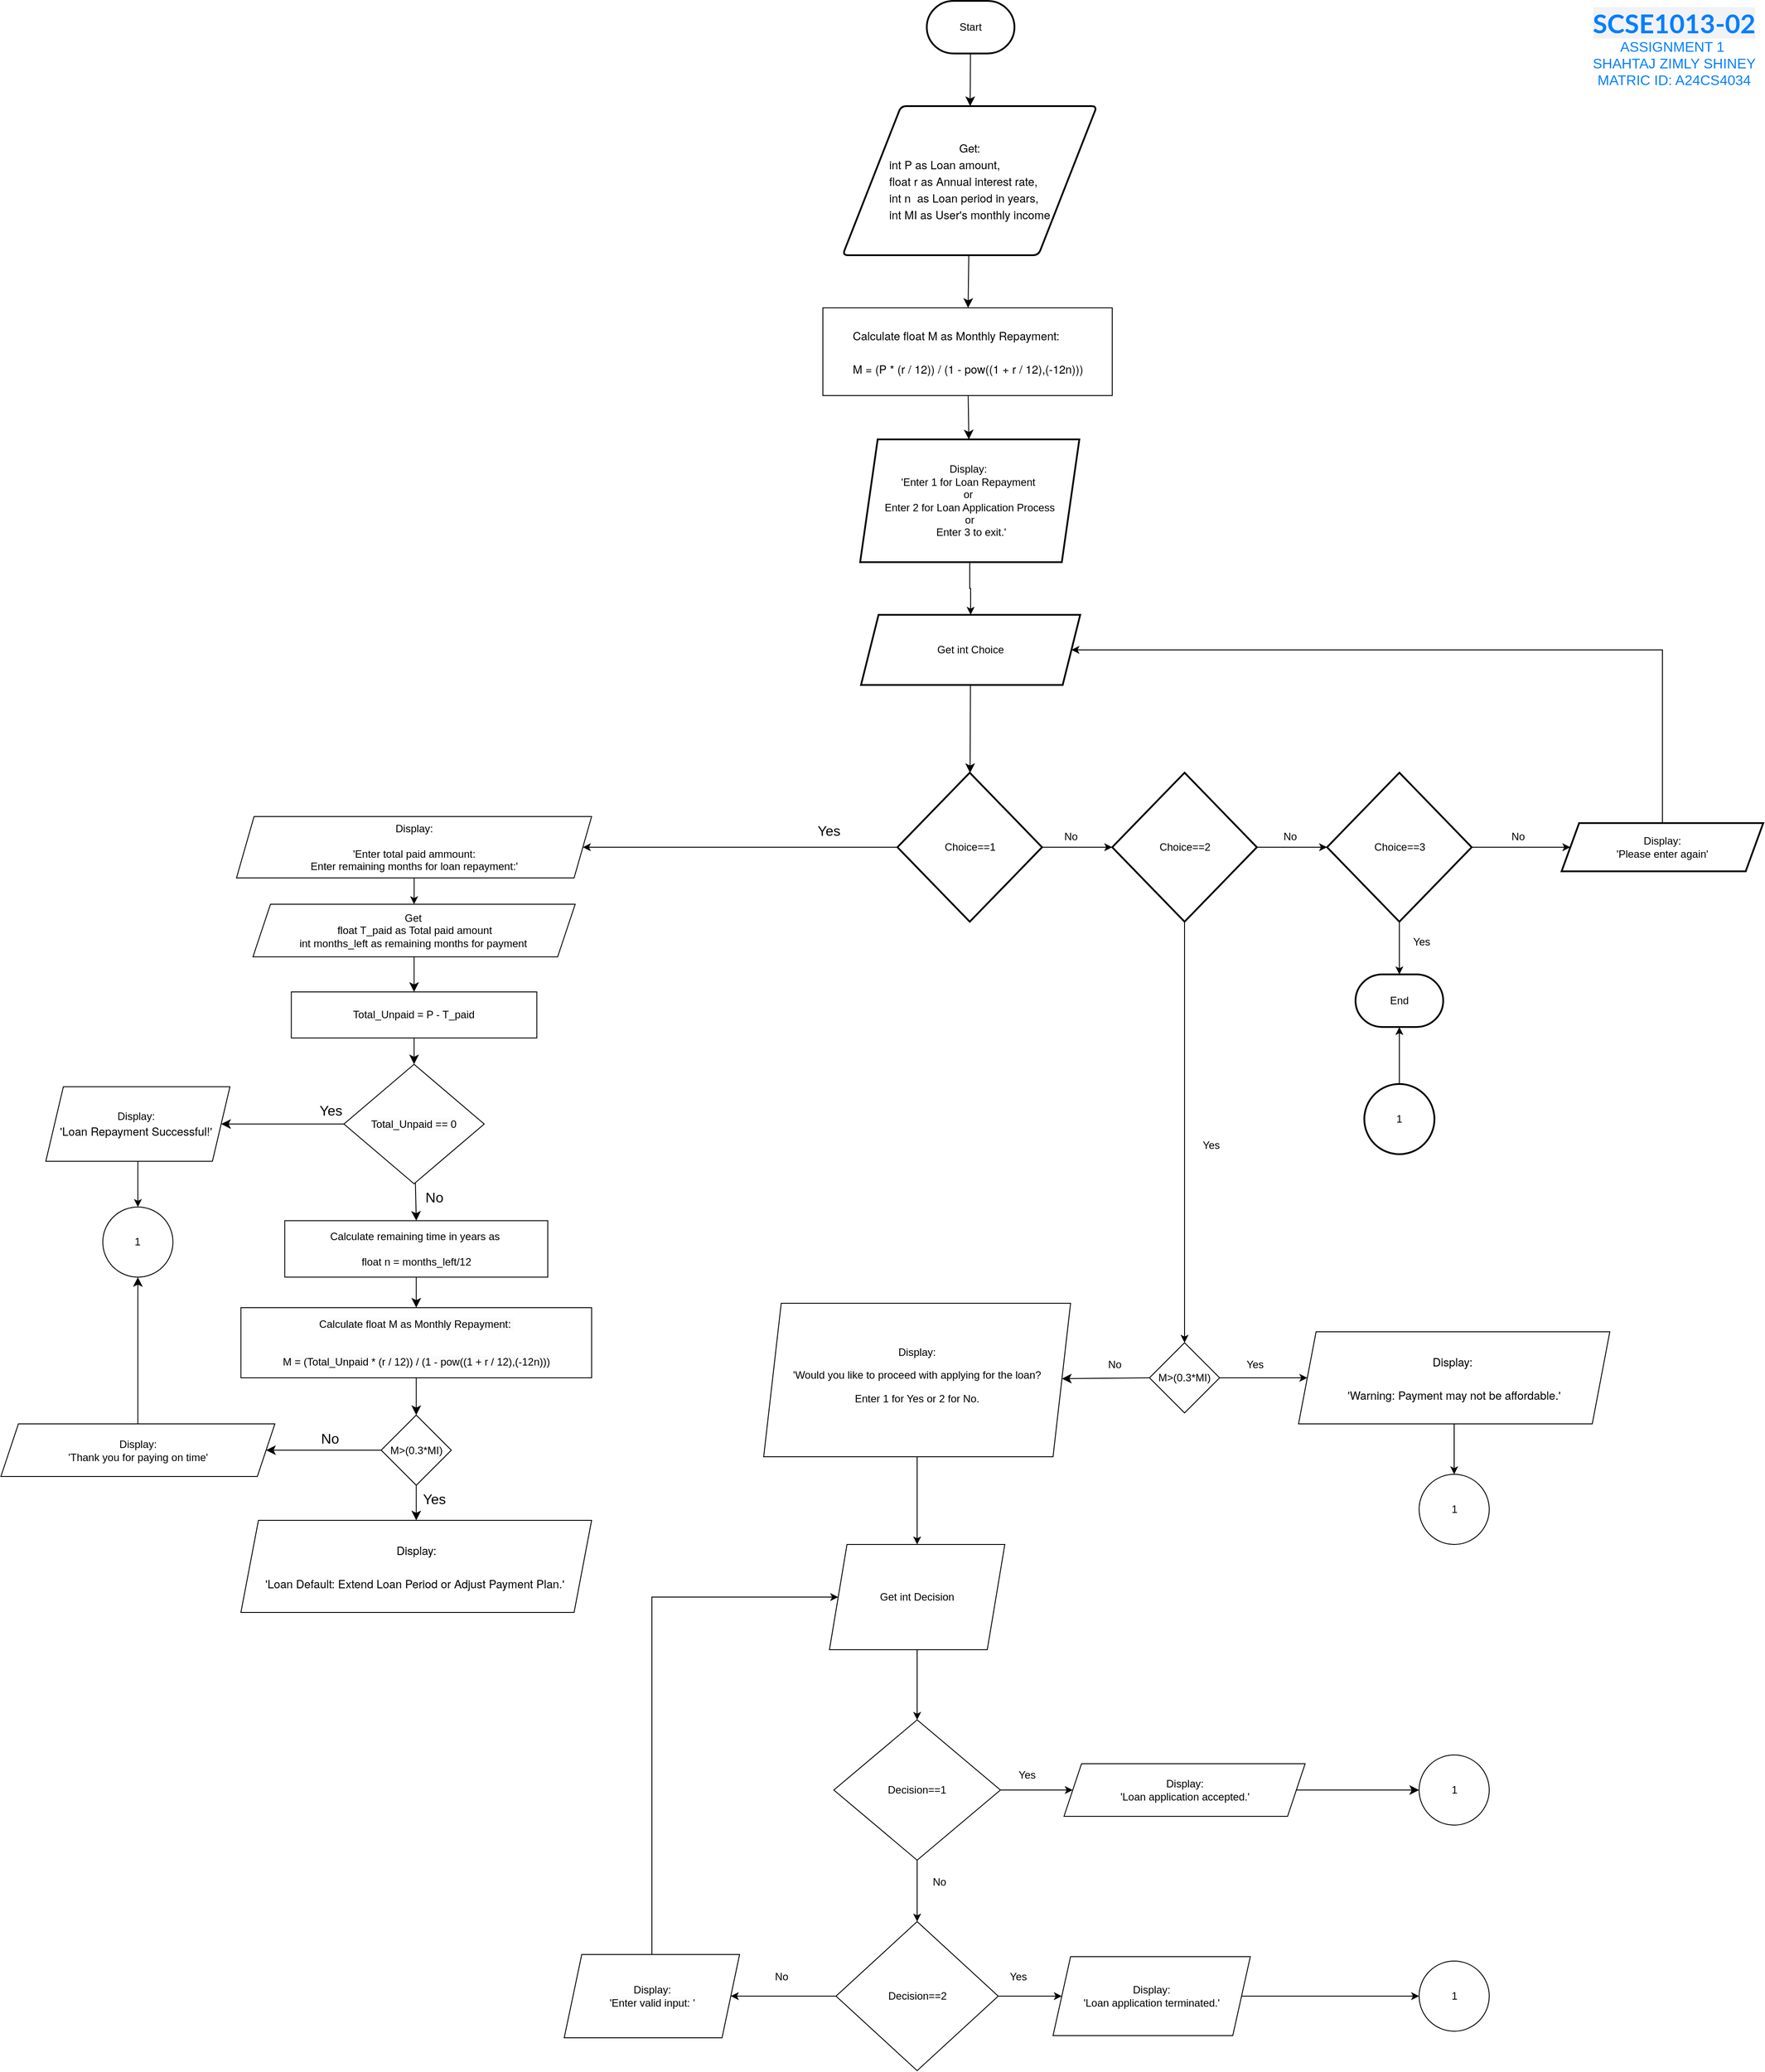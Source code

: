 <mxfile version="24.7.17">
  <diagram name="Page-1" id="KJW42ozMd16tahOy46pz">
    <mxGraphModel grid="0" page="0" gridSize="10" guides="1" tooltips="1" connect="1" arrows="1" fold="1" pageScale="1" pageWidth="850" pageHeight="1100" background="none" math="0" shadow="0">
      <root>
        <mxCell id="0" />
        <mxCell id="1" parent="0" />
        <mxCell id="LYB6ajkYGbn3poAuFUK--9" value="" style="edgeStyle=none;curved=1;rounded=0;orthogonalLoop=1;jettySize=auto;html=1;fontSize=12;startSize=8;endSize=8;" edge="1" parent="1" target="LYB6ajkYGbn3poAuFUK--8">
          <mxGeometry relative="1" as="geometry">
            <mxPoint x="-14.171" y="-420" as="sourcePoint" />
          </mxGeometry>
        </mxCell>
        <mxCell id="e7ZRuDNEcXIY4bK4t6kx-1" value="Start" style="strokeWidth=2;html=1;shape=mxgraph.flowchart.terminator;whiteSpace=wrap;" vertex="1" parent="1">
          <mxGeometry x="-64" y="-480" width="100" height="60" as="geometry" />
        </mxCell>
        <mxCell id="LYB6ajkYGbn3poAuFUK--19" value="" style="edgeStyle=none;curved=1;rounded=0;orthogonalLoop=1;jettySize=auto;html=1;fontSize=12;startSize=8;endSize=8;" edge="1" parent="1" source="e7ZRuDNEcXIY4bK4t6kx-9" target="uRmu0ZygPyewiigmkrXm-22">
          <mxGeometry relative="1" as="geometry" />
        </mxCell>
        <mxCell id="e7ZRuDNEcXIY4bK4t6kx-9" value="&lt;p style=&quot;margin: 0px; font-variant-numeric: normal; font-variant-east-asian: normal; font-variant-alternates: normal; font-size-adjust: none; font-kerning: auto; font-optical-sizing: auto; font-feature-settings: normal; font-variation-settings: normal; font-variant-position: normal; font-stretch: normal; font-size: 13px; line-height: normal; font-family: &amp;quot;Helvetica Neue&amp;quot;; text-align: start;&quot; class=&quot;p1&quot;&gt;Calculate float M as Monthly Repayment:&amp;nbsp;&lt;/p&gt;&lt;p style=&quot;margin: 0px; font-variant-numeric: normal; font-variant-east-asian: normal; font-variant-alternates: normal; font-size-adjust: none; font-kerning: auto; font-optical-sizing: auto; font-feature-settings: normal; font-variation-settings: normal; font-variant-position: normal; font-stretch: normal; font-size: 13px; line-height: normal; font-family: &amp;quot;Helvetica Neue&amp;quot;; text-align: start;&quot; class=&quot;p1&quot;&gt;&lt;br&gt;&lt;/p&gt;&lt;p style=&quot;margin: 0px; font-variant-numeric: normal; font-variant-east-asian: normal; font-variant-alternates: normal; font-size-adjust: none; font-kerning: auto; font-optical-sizing: auto; font-feature-settings: normal; font-variation-settings: normal; font-variant-position: normal; font-stretch: normal; font-size: 13px; line-height: normal; font-family: &amp;quot;Helvetica Neue&amp;quot;; text-align: start;&quot; class=&quot;p1&quot;&gt;M = (P * (r / 12)) / (1 - pow((1 + r / 12),(-12n)))&lt;/p&gt;" style="whiteSpace=wrap;html=1;" vertex="1" parent="1">
          <mxGeometry x="-182.5" y="-130" width="330" height="100" as="geometry" />
        </mxCell>
        <mxCell id="e7ZRuDNEcXIY4bK4t6kx-14" value="" style="edgeStyle=orthogonalEdgeStyle;rounded=0;orthogonalLoop=1;jettySize=auto;html=1;" edge="1" parent="1" source="e7ZRuDNEcXIY4bK4t6kx-11" target="e7ZRuDNEcXIY4bK4t6kx-13">
          <mxGeometry relative="1" as="geometry" />
        </mxCell>
        <mxCell id="LYB6ajkYGbn3poAuFUK--52" value="" style="edgeStyle=none;curved=1;rounded=0;orthogonalLoop=1;jettySize=auto;html=1;fontSize=12;startSize=8;endSize=8;exitX=0;exitY=0.5;exitDx=0;exitDy=0;" edge="1" parent="1" source="e7ZRuDNEcXIY4bK4t6kx-11" target="uRmu0ZygPyewiigmkrXm-3">
          <mxGeometry relative="1" as="geometry" />
        </mxCell>
        <mxCell id="e7ZRuDNEcXIY4bK4t6kx-11" value="M&amp;gt;(0.3*MI)" style="rhombus;whiteSpace=wrap;html=1;" vertex="1" parent="1">
          <mxGeometry x="190" y="1050" width="80" height="80" as="geometry" />
        </mxCell>
        <mxCell id="uRmu0ZygPyewiigmkrXm-79" value="" style="edgeStyle=orthogonalEdgeStyle;rounded=0;orthogonalLoop=1;jettySize=auto;html=1;" edge="1" parent="1" source="e7ZRuDNEcXIY4bK4t6kx-13" target="uRmu0ZygPyewiigmkrXm-78">
          <mxGeometry relative="1" as="geometry" />
        </mxCell>
        <mxCell id="e7ZRuDNEcXIY4bK4t6kx-13" value="&lt;p style=&quot;margin: 0px; font-variant-numeric: normal; font-variant-east-asian: normal; font-variant-alternates: normal; font-size-adjust: none; font-kerning: auto; font-optical-sizing: auto; font-feature-settings: normal; font-variation-settings: normal; font-variant-position: normal; font-stretch: normal; font-size: 13px; line-height: normal; font-family: &amp;quot;Helvetica Neue&amp;quot;;&quot; class=&quot;p1&quot;&gt;Display:&amp;nbsp;&lt;/p&gt;&lt;p style=&quot;margin: 0px; font-variant-numeric: normal; font-variant-east-asian: normal; font-variant-alternates: normal; font-size-adjust: none; font-kerning: auto; font-optical-sizing: auto; font-feature-settings: normal; font-variation-settings: normal; font-variant-position: normal; font-stretch: normal; font-size: 13px; line-height: normal; font-family: &amp;quot;Helvetica Neue&amp;quot;;&quot; class=&quot;p1&quot;&gt;&lt;br&gt;&lt;/p&gt;&lt;p style=&quot;margin: 0px; font-variant-numeric: normal; font-variant-east-asian: normal; font-variant-alternates: normal; font-size-adjust: none; font-kerning: auto; font-optical-sizing: auto; font-feature-settings: normal; font-variation-settings: normal; font-variant-position: normal; font-stretch: normal; font-size: 13px; line-height: normal; font-family: &amp;quot;Helvetica Neue&amp;quot;;&quot; class=&quot;p1&quot;&gt;&#39;Warning: Payment may not be affordable.&#39;&lt;/p&gt;" style="shape=parallelogram;perimeter=parallelogramPerimeter;whiteSpace=wrap;html=1;fixedSize=1;align=center;" vertex="1" parent="1">
          <mxGeometry x="360" y="1037.5" width="355" height="105" as="geometry" />
        </mxCell>
        <mxCell id="uRmu0ZygPyewiigmkrXm-9" value="" style="edgeStyle=orthogonalEdgeStyle;rounded=0;orthogonalLoop=1;jettySize=auto;html=1;" edge="1" parent="1" source="uRmu0ZygPyewiigmkrXm-3" target="uRmu0ZygPyewiigmkrXm-8">
          <mxGeometry relative="1" as="geometry" />
        </mxCell>
        <mxCell id="uRmu0ZygPyewiigmkrXm-3" value="Display:&lt;div&gt;&lt;p&gt;&#39;Would you like to proceed with applying for the loan?&lt;/p&gt;&lt;p&gt;Enter 1 for Yes or 2 for No.&lt;/p&gt;&lt;p&gt;&lt;/p&gt;&lt;/div&gt;" style="shape=parallelogram;perimeter=parallelogramPerimeter;whiteSpace=wrap;html=1;fixedSize=1;" vertex="1" parent="1">
          <mxGeometry x="-250" y="1005" width="350" height="175" as="geometry" />
        </mxCell>
        <mxCell id="uRmu0ZygPyewiigmkrXm-42" value="" style="edgeStyle=orthogonalEdgeStyle;rounded=0;orthogonalLoop=1;jettySize=auto;html=1;" edge="1" parent="1" source="uRmu0ZygPyewiigmkrXm-4" target="uRmu0ZygPyewiigmkrXm-41">
          <mxGeometry relative="1" as="geometry" />
        </mxCell>
        <mxCell id="uRmu0ZygPyewiigmkrXm-49" value="" style="edgeStyle=orthogonalEdgeStyle;rounded=0;orthogonalLoop=1;jettySize=auto;html=1;" edge="1" parent="1" source="uRmu0ZygPyewiigmkrXm-4" target="uRmu0ZygPyewiigmkrXm-48">
          <mxGeometry relative="1" as="geometry" />
        </mxCell>
        <mxCell id="uRmu0ZygPyewiigmkrXm-4" value="Decision==1" style="rhombus;whiteSpace=wrap;html=1;" vertex="1" parent="1">
          <mxGeometry x="-170" y="1480" width="190" height="160" as="geometry" />
        </mxCell>
        <mxCell id="uRmu0ZygPyewiigmkrXm-10" value="" style="edgeStyle=orthogonalEdgeStyle;rounded=0;orthogonalLoop=1;jettySize=auto;html=1;" edge="1" parent="1" source="uRmu0ZygPyewiigmkrXm-8" target="uRmu0ZygPyewiigmkrXm-4">
          <mxGeometry relative="1" as="geometry" />
        </mxCell>
        <mxCell id="uRmu0ZygPyewiigmkrXm-8" value="&lt;div&gt;&lt;p&gt;Get int Decision&lt;/p&gt;&lt;p&gt;&lt;/p&gt;&lt;/div&gt;" style="shape=parallelogram;perimeter=parallelogramPerimeter;whiteSpace=wrap;html=1;fixedSize=1;" vertex="1" parent="1">
          <mxGeometry x="-175" y="1280" width="200" height="120" as="geometry" />
        </mxCell>
        <mxCell id="uRmu0ZygPyewiigmkrXm-11" value="Yes" style="text;html=1;align=center;verticalAlign=middle;resizable=0;points=[];autosize=1;strokeColor=none;fillColor=none;" vertex="1" parent="1">
          <mxGeometry x="290" y="1060" width="40" height="30" as="geometry" />
        </mxCell>
        <mxCell id="uRmu0ZygPyewiigmkrXm-12" value="No" style="text;html=1;align=center;verticalAlign=middle;resizable=0;points=[];autosize=1;strokeColor=none;fillColor=none;" vertex="1" parent="1">
          <mxGeometry x="130" y="1060" width="40" height="30" as="geometry" />
        </mxCell>
        <mxCell id="uRmu0ZygPyewiigmkrXm-16" value="" style="edgeStyle=orthogonalEdgeStyle;rounded=0;orthogonalLoop=1;jettySize=auto;html=1;" edge="1" parent="1" source="uRmu0ZygPyewiigmkrXm-13" target="uRmu0ZygPyewiigmkrXm-15">
          <mxGeometry relative="1" as="geometry" />
        </mxCell>
        <mxCell id="uRmu0ZygPyewiigmkrXm-13" value="Display:&lt;div&gt;&lt;br&gt;&lt;/div&gt;&lt;div&gt;&#39;&lt;span style=&quot;background-color: initial;&quot;&gt;Enter total paid ammount:&lt;/span&gt;&lt;/div&gt;&lt;div&gt;Enter remaining months for loan repayment:&#39;&lt;/div&gt;" style="shape=parallelogram;perimeter=parallelogramPerimeter;whiteSpace=wrap;html=1;fixedSize=1;" vertex="1" parent="1">
          <mxGeometry x="-851.25" y="450" width="405" height="70" as="geometry" />
        </mxCell>
        <mxCell id="LYB6ajkYGbn3poAuFUK--17" value="" style="edgeStyle=none;curved=1;rounded=0;orthogonalLoop=1;jettySize=auto;html=1;fontSize=12;startSize=8;endSize=8;" edge="1" parent="1" source="uRmu0ZygPyewiigmkrXm-15" target="LYB6ajkYGbn3poAuFUK--16">
          <mxGeometry relative="1" as="geometry" />
        </mxCell>
        <mxCell id="uRmu0ZygPyewiigmkrXm-15" value="Get&amp;nbsp;&lt;div&gt;float T_paid as Total paid amount&lt;div&gt;int months_left as remaining months for payment&amp;nbsp;&lt;/div&gt;&lt;/div&gt;" style="shape=parallelogram;perimeter=parallelogramPerimeter;whiteSpace=wrap;html=1;fixedSize=1;" vertex="1" parent="1">
          <mxGeometry x="-832.5" y="550" width="367.5" height="60" as="geometry" />
        </mxCell>
        <mxCell id="uRmu0ZygPyewiigmkrXm-25" value="" style="edgeStyle=orthogonalEdgeStyle;rounded=0;orthogonalLoop=1;jettySize=auto;html=1;" edge="1" parent="1" source="uRmu0ZygPyewiigmkrXm-22" target="uRmu0ZygPyewiigmkrXm-24">
          <mxGeometry relative="1" as="geometry" />
        </mxCell>
        <mxCell id="uRmu0ZygPyewiigmkrXm-22" value="Display:&amp;nbsp;&lt;div&gt;&#39;Enter 1 for Loan Repayment&amp;nbsp;&lt;/div&gt;&lt;div&gt;or&amp;nbsp;&lt;/div&gt;&lt;div&gt;Enter 2 for Loan Application Process&lt;/div&gt;&lt;div&gt;&lt;span style=&quot;background-color: initial;&quot;&gt;or&lt;/span&gt;&lt;/div&gt;&lt;div&gt;&amp;nbsp;Enter 3 to exit.&#39;&lt;/div&gt;" style="shape=parallelogram;perimeter=parallelogramPerimeter;whiteSpace=wrap;html=1;fixedSize=1;strokeWidth=2;" vertex="1" parent="1">
          <mxGeometry x="-140" y="20" width="250" height="140" as="geometry" />
        </mxCell>
        <mxCell id="LYB6ajkYGbn3poAuFUK--11" value="" style="edgeStyle=none;curved=1;rounded=0;orthogonalLoop=1;jettySize=auto;html=1;fontSize=12;startSize=8;endSize=8;" edge="1" parent="1" source="uRmu0ZygPyewiigmkrXm-24" target="uRmu0ZygPyewiigmkrXm-26">
          <mxGeometry relative="1" as="geometry" />
        </mxCell>
        <mxCell id="uRmu0ZygPyewiigmkrXm-24" value="Get int Choice" style="shape=parallelogram;perimeter=parallelogramPerimeter;whiteSpace=wrap;html=1;fixedSize=1;strokeWidth=2;" vertex="1" parent="1">
          <mxGeometry x="-139" y="220" width="250" height="80" as="geometry" />
        </mxCell>
        <mxCell id="uRmu0ZygPyewiigmkrXm-29" value="" style="edgeStyle=orthogonalEdgeStyle;rounded=0;orthogonalLoop=1;jettySize=auto;html=1;" edge="1" parent="1" source="uRmu0ZygPyewiigmkrXm-26" target="uRmu0ZygPyewiigmkrXm-28">
          <mxGeometry relative="1" as="geometry" />
        </mxCell>
        <mxCell id="uRmu0ZygPyewiigmkrXm-66" value="" style="edgeStyle=orthogonalEdgeStyle;rounded=0;orthogonalLoop=1;jettySize=auto;html=1;" edge="1" parent="1" source="uRmu0ZygPyewiigmkrXm-26" target="uRmu0ZygPyewiigmkrXm-13">
          <mxGeometry relative="1" as="geometry" />
        </mxCell>
        <mxCell id="uRmu0ZygPyewiigmkrXm-26" value="Choice==1" style="rhombus;whiteSpace=wrap;html=1;strokeWidth=2;" vertex="1" parent="1">
          <mxGeometry x="-97.5" y="400" width="165" height="170" as="geometry" />
        </mxCell>
        <mxCell id="uRmu0ZygPyewiigmkrXm-33" value="" style="edgeStyle=orthogonalEdgeStyle;rounded=0;orthogonalLoop=1;jettySize=auto;html=1;" edge="1" parent="1" source="uRmu0ZygPyewiigmkrXm-28" target="uRmu0ZygPyewiigmkrXm-32">
          <mxGeometry relative="1" as="geometry" />
        </mxCell>
        <mxCell id="uRmu0ZygPyewiigmkrXm-38" value="" style="edgeStyle=orthogonalEdgeStyle;rounded=0;orthogonalLoop=1;jettySize=auto;html=1;entryX=0.5;entryY=0;entryDx=0;entryDy=0;" edge="1" parent="1" source="uRmu0ZygPyewiigmkrXm-28" target="e7ZRuDNEcXIY4bK4t6kx-11">
          <mxGeometry relative="1" as="geometry">
            <mxPoint x="230" y="630" as="targetPoint" />
          </mxGeometry>
        </mxCell>
        <mxCell id="uRmu0ZygPyewiigmkrXm-28" value="Choice==2" style="rhombus;whiteSpace=wrap;html=1;strokeWidth=2;" vertex="1" parent="1">
          <mxGeometry x="147.5" y="400" width="165" height="170" as="geometry" />
        </mxCell>
        <mxCell id="uRmu0ZygPyewiigmkrXm-35" value="" style="edgeStyle=orthogonalEdgeStyle;rounded=0;orthogonalLoop=1;jettySize=auto;html=1;" edge="1" parent="1" source="uRmu0ZygPyewiigmkrXm-32" target="uRmu0ZygPyewiigmkrXm-34">
          <mxGeometry relative="1" as="geometry" />
        </mxCell>
        <mxCell id="uRmu0ZygPyewiigmkrXm-40" value="" style="edgeStyle=orthogonalEdgeStyle;rounded=0;orthogonalLoop=1;jettySize=auto;html=1;" edge="1" parent="1" source="uRmu0ZygPyewiigmkrXm-32" target="uRmu0ZygPyewiigmkrXm-39">
          <mxGeometry relative="1" as="geometry" />
        </mxCell>
        <mxCell id="uRmu0ZygPyewiigmkrXm-32" value="Choice==3" style="rhombus;whiteSpace=wrap;html=1;strokeWidth=2;" vertex="1" parent="1">
          <mxGeometry x="392.5" y="400" width="165" height="170" as="geometry" />
        </mxCell>
        <mxCell id="uRmu0ZygPyewiigmkrXm-37" value="" style="edgeStyle=orthogonalEdgeStyle;rounded=0;orthogonalLoop=1;jettySize=auto;html=1;entryX=1;entryY=0.5;entryDx=0;entryDy=0;exitX=0.5;exitY=0;exitDx=0;exitDy=0;" edge="1" parent="1" source="uRmu0ZygPyewiigmkrXm-34" target="uRmu0ZygPyewiigmkrXm-24">
          <mxGeometry relative="1" as="geometry">
            <mxPoint x="780" y="380" as="targetPoint" />
            <Array as="points">
              <mxPoint x="775" y="260" />
            </Array>
          </mxGeometry>
        </mxCell>
        <mxCell id="uRmu0ZygPyewiigmkrXm-34" value="Display:&lt;div&gt;&#39;Please enter again&#39;&lt;/div&gt;" style="shape=parallelogram;perimeter=parallelogramPerimeter;whiteSpace=wrap;html=1;fixedSize=1;strokeWidth=2;" vertex="1" parent="1">
          <mxGeometry x="660" y="457.5" width="230" height="55" as="geometry" />
        </mxCell>
        <mxCell id="uRmu0ZygPyewiigmkrXm-39" value="End" style="strokeWidth=2;html=1;shape=mxgraph.flowchart.terminator;whiteSpace=wrap;" vertex="1" parent="1">
          <mxGeometry x="425" y="630" width="100" height="60" as="geometry" />
        </mxCell>
        <mxCell id="LYB6ajkYGbn3poAuFUK--5" value="" style="edgeStyle=none;curved=1;rounded=0;orthogonalLoop=1;jettySize=auto;html=1;fontSize=12;startSize=8;endSize=8;" edge="1" parent="1" source="uRmu0ZygPyewiigmkrXm-41" target="LYB6ajkYGbn3poAuFUK--4">
          <mxGeometry relative="1" as="geometry" />
        </mxCell>
        <mxCell id="uRmu0ZygPyewiigmkrXm-41" value="Display:&lt;div&gt;&#39;Loan application accepted.&#39;&lt;/div&gt;" style="shape=parallelogram;perimeter=parallelogramPerimeter;whiteSpace=wrap;html=1;fixedSize=1;" vertex="1" parent="1">
          <mxGeometry x="92.5" y="1530" width="275" height="60" as="geometry" />
        </mxCell>
        <mxCell id="uRmu0ZygPyewiigmkrXm-83" value="" style="edgeStyle=orthogonalEdgeStyle;rounded=0;orthogonalLoop=1;jettySize=auto;html=1;" edge="1" parent="1" source="uRmu0ZygPyewiigmkrXm-43" target="uRmu0ZygPyewiigmkrXm-82">
          <mxGeometry relative="1" as="geometry" />
        </mxCell>
        <mxCell id="uRmu0ZygPyewiigmkrXm-43" value="Display:&lt;div&gt;&#39;Loan application terminated.&#39;&lt;/div&gt;" style="shape=parallelogram;perimeter=parallelogramPerimeter;whiteSpace=wrap;html=1;fixedSize=1;" vertex="1" parent="1">
          <mxGeometry x="80" y="1750" width="225" height="90" as="geometry" />
        </mxCell>
        <mxCell id="uRmu0ZygPyewiigmkrXm-45" value="Yes" style="text;html=1;align=center;verticalAlign=middle;resizable=0;points=[];autosize=1;strokeColor=none;fillColor=none;" vertex="1" parent="1">
          <mxGeometry x="30" y="1528" width="40" height="30" as="geometry" />
        </mxCell>
        <mxCell id="uRmu0ZygPyewiigmkrXm-46" value="No" style="text;html=1;align=center;verticalAlign=middle;resizable=0;points=[];autosize=1;strokeColor=none;fillColor=none;" vertex="1" parent="1">
          <mxGeometry x="-70" y="1650" width="40" height="30" as="geometry" />
        </mxCell>
        <mxCell id="uRmu0ZygPyewiigmkrXm-50" value="" style="edgeStyle=orthogonalEdgeStyle;rounded=0;orthogonalLoop=1;jettySize=auto;html=1;" edge="1" parent="1" source="uRmu0ZygPyewiigmkrXm-48" target="uRmu0ZygPyewiigmkrXm-43">
          <mxGeometry relative="1" as="geometry" />
        </mxCell>
        <mxCell id="uRmu0ZygPyewiigmkrXm-52" value="" style="edgeStyle=orthogonalEdgeStyle;rounded=0;orthogonalLoop=1;jettySize=auto;html=1;" edge="1" parent="1" source="uRmu0ZygPyewiigmkrXm-48" target="uRmu0ZygPyewiigmkrXm-51">
          <mxGeometry relative="1" as="geometry" />
        </mxCell>
        <mxCell id="uRmu0ZygPyewiigmkrXm-48" value="Decision==2" style="rhombus;whiteSpace=wrap;html=1;" vertex="1" parent="1">
          <mxGeometry x="-167.5" y="1710" width="185" height="170" as="geometry" />
        </mxCell>
        <mxCell id="uRmu0ZygPyewiigmkrXm-55" style="edgeStyle=orthogonalEdgeStyle;rounded=0;orthogonalLoop=1;jettySize=auto;html=1;entryX=0;entryY=0.5;entryDx=0;entryDy=0;exitX=0.5;exitY=0;exitDx=0;exitDy=0;" edge="1" parent="1" source="uRmu0ZygPyewiigmkrXm-51" target="uRmu0ZygPyewiigmkrXm-8">
          <mxGeometry relative="1" as="geometry">
            <Array as="points">
              <mxPoint x="-377" y="1340" />
            </Array>
          </mxGeometry>
        </mxCell>
        <mxCell id="uRmu0ZygPyewiigmkrXm-51" value="&lt;span style=&quot;color: rgb(0, 0, 0); font-family: Helvetica; font-size: 12px; font-style: normal; font-variant-ligatures: normal; font-variant-caps: normal; font-weight: 400; letter-spacing: normal; orphans: 2; text-align: center; text-indent: 0px; text-transform: none; widows: 2; word-spacing: 0px; -webkit-text-stroke-width: 0px; white-space: normal; background-color: rgb(251, 251, 251); text-decoration-thickness: initial; text-decoration-style: initial; text-decoration-color: initial; display: inline !important; float: none;&quot;&gt;Display:&lt;/span&gt;&lt;div style=&quot;forced-color-adjust: none; color: rgb(0, 0, 0); font-family: Helvetica; font-size: 12px; font-style: normal; font-variant-ligatures: normal; font-variant-caps: normal; font-weight: 400; letter-spacing: normal; orphans: 2; text-align: center; text-indent: 0px; text-transform: none; widows: 2; word-spacing: 0px; -webkit-text-stroke-width: 0px; white-space: normal; background-color: rgb(251, 251, 251); text-decoration-thickness: initial; text-decoration-style: initial; text-decoration-color: initial;&quot;&gt;&#39;Enter valid input: &#39;&lt;/div&gt;" style="shape=parallelogram;perimeter=parallelogramPerimeter;whiteSpace=wrap;html=1;fixedSize=1;" vertex="1" parent="1">
          <mxGeometry x="-477.5" y="1747.5" width="200" height="95" as="geometry" />
        </mxCell>
        <mxCell id="uRmu0ZygPyewiigmkrXm-53" value="Yes" style="text;html=1;align=center;verticalAlign=middle;resizable=0;points=[];autosize=1;strokeColor=none;fillColor=none;" vertex="1" parent="1">
          <mxGeometry x="20" y="1758" width="40" height="30" as="geometry" />
        </mxCell>
        <mxCell id="uRmu0ZygPyewiigmkrXm-54" value="No" style="text;html=1;align=center;verticalAlign=middle;resizable=0;points=[];autosize=1;strokeColor=none;fillColor=none;" vertex="1" parent="1">
          <mxGeometry x="-250" y="1758" width="40" height="30" as="geometry" />
        </mxCell>
        <mxCell id="uRmu0ZygPyewiigmkrXm-56" value="No" style="text;html=1;align=center;verticalAlign=middle;resizable=0;points=[];autosize=1;strokeColor=none;fillColor=none;" vertex="1" parent="1">
          <mxGeometry x="80" y="458" width="40" height="30" as="geometry" />
        </mxCell>
        <mxCell id="uRmu0ZygPyewiigmkrXm-57" value="Yes" style="text;html=1;align=center;verticalAlign=middle;resizable=0;points=[];autosize=1;strokeColor=none;fillColor=none;" vertex="1" parent="1">
          <mxGeometry x="240" y="810" width="40" height="30" as="geometry" />
        </mxCell>
        <mxCell id="uRmu0ZygPyewiigmkrXm-58" value="No" style="text;html=1;align=center;verticalAlign=middle;resizable=0;points=[];autosize=1;strokeColor=none;fillColor=none;" vertex="1" parent="1">
          <mxGeometry x="330" y="458" width="40" height="30" as="geometry" />
        </mxCell>
        <mxCell id="uRmu0ZygPyewiigmkrXm-59" value="No" style="text;html=1;align=center;verticalAlign=middle;resizable=0;points=[];autosize=1;strokeColor=none;fillColor=none;" vertex="1" parent="1">
          <mxGeometry x="590" y="458" width="40" height="30" as="geometry" />
        </mxCell>
        <mxCell id="uRmu0ZygPyewiigmkrXm-60" value="Yes" style="text;html=1;align=center;verticalAlign=middle;resizable=0;points=[];autosize=1;strokeColor=none;fillColor=none;" vertex="1" parent="1">
          <mxGeometry x="480" y="578" width="40" height="30" as="geometry" />
        </mxCell>
        <mxCell id="uRmu0ZygPyewiigmkrXm-69" value="&lt;p style=&quot;margin: 0px; font-variant-numeric: normal; font-variant-east-asian: normal; font-variant-alternates: normal; font-size-adjust: none; font-kerning: auto; font-optical-sizing: auto; font-feature-settings: normal; font-variation-settings: normal; font-variant-position: normal; font-stretch: normal; font-size: 13px; line-height: normal; font-family: &amp;quot;Helvetica Neue&amp;quot;;&quot; class=&quot;p1&quot;&gt;Display:&lt;/p&gt;&lt;p style=&quot;margin: 0px; font-variant-numeric: normal; font-variant-east-asian: normal; font-variant-alternates: normal; font-size-adjust: none; font-kerning: auto; font-optical-sizing: auto; font-feature-settings: normal; font-variation-settings: normal; font-variant-position: normal; font-stretch: normal; font-size: 13px; line-height: normal; font-family: &amp;quot;Helvetica Neue&amp;quot;;&quot; class=&quot;p1&quot;&gt;&lt;br&gt;&lt;/p&gt;&lt;p style=&quot;margin: 0px; font-variant-numeric: normal; font-variant-east-asian: normal; font-variant-alternates: normal; font-size-adjust: none; font-kerning: auto; font-optical-sizing: auto; font-feature-settings: normal; font-variation-settings: normal; font-variant-position: normal; font-stretch: normal; font-size: 13px; line-height: normal; font-family: &amp;quot;Helvetica Neue&amp;quot;;&quot; class=&quot;p1&quot;&gt;&#39;Loan Default: Extend Loan Period or Adjust Payment Plan.&#39;&amp;nbsp;&lt;/p&gt;" style="shape=parallelogram;perimeter=parallelogramPerimeter;whiteSpace=wrap;html=1;fixedSize=1;align=center;" vertex="1" parent="1">
          <mxGeometry x="-846.25" y="1252.5" width="400" height="105" as="geometry" />
        </mxCell>
        <mxCell id="uRmu0ZygPyewiigmkrXm-85" value="" style="edgeStyle=orthogonalEdgeStyle;rounded=0;orthogonalLoop=1;jettySize=auto;html=1;" edge="1" parent="1" source="uRmu0ZygPyewiigmkrXm-71" target="uRmu0ZygPyewiigmkrXm-84">
          <mxGeometry relative="1" as="geometry" />
        </mxCell>
        <mxCell id="uRmu0ZygPyewiigmkrXm-71" value="Display:&amp;nbsp;&lt;div&gt;&lt;p style=&quot;margin: 0px; font-variant-numeric: normal; font-variant-east-asian: normal; font-variant-alternates: normal; font-size-adjust: none; font-kerning: auto; font-optical-sizing: auto; font-feature-settings: normal; font-variation-settings: normal; font-variant-position: normal; font-stretch: normal; font-size: 13px; line-height: normal; font-family: &amp;quot;Helvetica Neue&amp;quot;; text-align: start;&quot; class=&quot;p1&quot;&gt;&#39;Loan Repayment Successful!&#39;&amp;nbsp;&lt;/p&gt;&lt;/div&gt;" style="shape=parallelogram;perimeter=parallelogramPerimeter;whiteSpace=wrap;html=1;fixedSize=1;" vertex="1" parent="1">
          <mxGeometry x="-1068.75" y="758.13" width="210" height="85" as="geometry" />
        </mxCell>
        <mxCell id="uRmu0ZygPyewiigmkrXm-77" value="" style="edgeStyle=orthogonalEdgeStyle;rounded=0;orthogonalLoop=1;jettySize=auto;html=1;" edge="1" parent="1" source="uRmu0ZygPyewiigmkrXm-75" target="uRmu0ZygPyewiigmkrXm-39">
          <mxGeometry relative="1" as="geometry" />
        </mxCell>
        <mxCell id="uRmu0ZygPyewiigmkrXm-75" value="1" style="ellipse;whiteSpace=wrap;html=1;strokeWidth=2;" vertex="1" parent="1">
          <mxGeometry x="435" y="755" width="80" height="80" as="geometry" />
        </mxCell>
        <mxCell id="uRmu0ZygPyewiigmkrXm-78" value="1" style="ellipse;whiteSpace=wrap;html=1;" vertex="1" parent="1">
          <mxGeometry x="497.5" y="1200" width="80" height="80" as="geometry" />
        </mxCell>
        <mxCell id="uRmu0ZygPyewiigmkrXm-82" value="1" style="ellipse;whiteSpace=wrap;html=1;" vertex="1" parent="1">
          <mxGeometry x="497.5" y="1755" width="80" height="80" as="geometry" />
        </mxCell>
        <mxCell id="uRmu0ZygPyewiigmkrXm-84" value="1" style="ellipse;whiteSpace=wrap;html=1;" vertex="1" parent="1">
          <mxGeometry x="-1003.75" y="895.19" width="80" height="80" as="geometry" />
        </mxCell>
        <mxCell id="LYB6ajkYGbn3poAuFUK--1" value="Yes&lt;div&gt;&lt;br&gt;&lt;/div&gt;" style="text;html=1;align=center;verticalAlign=middle;resizable=0;points=[];autosize=1;strokeColor=none;fillColor=none;fontSize=16;" vertex="1" parent="1">
          <mxGeometry x="-201" y="451" width="50" height="50" as="geometry" />
        </mxCell>
        <mxCell id="LYB6ajkYGbn3poAuFUK--4" value="1" style="ellipse;whiteSpace=wrap;html=1;" vertex="1" parent="1">
          <mxGeometry x="497.5" y="1520" width="80" height="80" as="geometry" />
        </mxCell>
        <mxCell id="LYB6ajkYGbn3poAuFUK--13" value="" style="edgeStyle=none;curved=1;rounded=0;orthogonalLoop=1;jettySize=auto;html=1;fontSize=12;startSize=8;endSize=8;" edge="1" parent="1" source="LYB6ajkYGbn3poAuFUK--8" target="e7ZRuDNEcXIY4bK4t6kx-9">
          <mxGeometry relative="1" as="geometry" />
        </mxCell>
        <mxCell id="LYB6ajkYGbn3poAuFUK--8" value="&lt;p style=&quot;margin: 0px; font-variant-numeric: normal; font-variant-east-asian: normal; font-variant-alternates: normal; font-size-adjust: none; font-kerning: auto; font-optical-sizing: auto; font-feature-settings: normal; font-variation-settings: normal; font-variant-position: normal; font-stretch: normal; font-size: 13px; line-height: normal; font-family: &amp;quot;Helvetica Neue&amp;quot;;&quot; class=&quot;p1&quot;&gt;Get:&lt;/p&gt;&lt;p style=&quot;margin: 0px; font-variant-numeric: normal; font-variant-east-asian: normal; font-variant-alternates: normal; font-size-adjust: none; font-kerning: auto; font-optical-sizing: auto; font-feature-settings: normal; font-variation-settings: normal; font-variant-position: normal; font-stretch: normal; font-size: 13px; line-height: normal; font-family: &amp;quot;Helvetica Neue&amp;quot;; text-align: start;&quot; class=&quot;p1&quot;&gt;int P as Loan amount,&lt;/p&gt;&lt;p style=&quot;margin: 0px; font-variant-numeric: normal; font-variant-east-asian: normal; font-variant-alternates: normal; font-size-adjust: none; font-kerning: auto; font-optical-sizing: auto; font-feature-settings: normal; font-variation-settings: normal; font-variant-position: normal; font-stretch: normal; font-size: 13px; line-height: normal; font-family: &amp;quot;Helvetica Neue&amp;quot;; text-align: start;&quot; class=&quot;p1&quot;&gt;float r as Annual interest rate,&lt;/p&gt;&lt;p style=&quot;margin: 0px; font-variant-numeric: normal; font-variant-east-asian: normal; font-variant-alternates: normal; font-size-adjust: none; font-kerning: auto; font-optical-sizing: auto; font-feature-settings: normal; font-variation-settings: normal; font-variant-position: normal; font-stretch: normal; font-size: 13px; line-height: normal; font-family: &amp;quot;Helvetica Neue&amp;quot;; text-align: start;&quot; class=&quot;p1&quot;&gt;int n&amp;nbsp; as Loan period in years,&lt;/p&gt;&lt;p style=&quot;margin: 0px; font-variant-numeric: normal; font-variant-east-asian: normal; font-variant-alternates: normal; font-size-adjust: none; font-kerning: auto; font-optical-sizing: auto; font-feature-settings: normal; font-variation-settings: normal; font-variant-position: normal; font-stretch: normal; font-size: 13px; line-height: normal; font-family: &amp;quot;Helvetica Neue&amp;quot;; text-align: start;&quot; class=&quot;p1&quot;&gt;int MI as User&#39;s monthly income&lt;/p&gt;" style="shape=parallelogram;html=1;strokeWidth=2;perimeter=parallelogramPerimeter;whiteSpace=wrap;rounded=1;arcSize=12;size=0.23;" vertex="1" parent="1">
          <mxGeometry x="-160" y="-360" width="290" height="170" as="geometry" />
        </mxCell>
        <mxCell id="LYB6ajkYGbn3poAuFUK--39" value="" style="edgeStyle=none;curved=1;rounded=0;orthogonalLoop=1;jettySize=auto;html=1;fontSize=12;startSize=8;endSize=8;" edge="1" parent="1" source="LYB6ajkYGbn3poAuFUK--16" target="LYB6ajkYGbn3poAuFUK--20">
          <mxGeometry relative="1" as="geometry" />
        </mxCell>
        <mxCell id="LYB6ajkYGbn3poAuFUK--16" value="Total_Unpaid = P - T_paid" style="whiteSpace=wrap;html=1;" vertex="1" parent="1">
          <mxGeometry x="-788.75" y="650" width="280" height="52.5" as="geometry" />
        </mxCell>
        <mxCell id="LYB6ajkYGbn3poAuFUK--22" value="" style="edgeStyle=none;curved=1;rounded=0;orthogonalLoop=1;jettySize=auto;html=1;fontSize=12;startSize=8;endSize=8;entryX=1;entryY=0.5;entryDx=0;entryDy=0;" edge="1" parent="1" source="LYB6ajkYGbn3poAuFUK--20" target="uRmu0ZygPyewiigmkrXm-71">
          <mxGeometry relative="1" as="geometry">
            <mxPoint x="-968.75" y="1285" as="targetPoint" />
          </mxGeometry>
        </mxCell>
        <mxCell id="LYB6ajkYGbn3poAuFUK--25" value="" style="edgeStyle=none;curved=1;rounded=0;orthogonalLoop=1;jettySize=auto;html=1;fontSize=12;startSize=8;endSize=8;entryX=0.5;entryY=0;entryDx=0;entryDy=0;" edge="1" parent="1" source="LYB6ajkYGbn3poAuFUK--20" target="LYB6ajkYGbn3poAuFUK--29">
          <mxGeometry relative="1" as="geometry">
            <mxPoint x="-788.75" y="1445" as="targetPoint" />
          </mxGeometry>
        </mxCell>
        <mxCell id="LYB6ajkYGbn3poAuFUK--20" value="&lt;span style=&quot;color: rgb(0, 0, 0); font-family: Helvetica; font-size: 12px; font-style: normal; font-variant-ligatures: normal; font-variant-caps: normal; font-weight: 400; letter-spacing: normal; orphans: 2; text-align: center; text-indent: 0px; text-transform: none; widows: 2; word-spacing: 0px; -webkit-text-stroke-width: 0px; white-space: normal; background-color: rgb(251, 251, 251); text-decoration-thickness: initial; text-decoration-style: initial; text-decoration-color: initial; display: inline !important; float: none;&quot;&gt;Total_Unpaid == 0&lt;/span&gt;" style="rhombus;whiteSpace=wrap;html=1;" vertex="1" parent="1">
          <mxGeometry x="-728.75" y="732.5" width="160" height="136.25" as="geometry" />
        </mxCell>
        <mxCell id="LYB6ajkYGbn3poAuFUK--23" value="Yes" style="text;html=1;align=center;verticalAlign=middle;resizable=0;points=[];autosize=1;strokeColor=none;fillColor=none;fontSize=16;" vertex="1" parent="1">
          <mxGeometry x="-768.75" y="770" width="50" height="30" as="geometry" />
        </mxCell>
        <mxCell id="LYB6ajkYGbn3poAuFUK--26" value="No" style="text;html=1;align=center;verticalAlign=middle;resizable=0;points=[];autosize=1;strokeColor=none;fillColor=none;fontSize=16;" vertex="1" parent="1">
          <mxGeometry x="-646.25" y="868.75" width="40" height="30" as="geometry" />
        </mxCell>
        <mxCell id="LYB6ajkYGbn3poAuFUK--35" value="" style="edgeStyle=none;curved=1;rounded=0;orthogonalLoop=1;jettySize=auto;html=1;fontSize=12;startSize=8;endSize=8;" edge="1" parent="1" source="LYB6ajkYGbn3poAuFUK--29" target="LYB6ajkYGbn3poAuFUK--34">
          <mxGeometry relative="1" as="geometry" />
        </mxCell>
        <mxCell id="LYB6ajkYGbn3poAuFUK--29" value="&lt;div&gt;&lt;br&gt;&lt;/div&gt;&lt;div&gt;&lt;br&gt;&lt;/div&gt;Calculate remaining time in years as&amp;nbsp;&lt;div&gt;&lt;br&gt;&lt;/div&gt;&lt;div&gt;float n&lt;span style=&quot;background-color: initial;&quot;&gt;&amp;nbsp;= months_left/12&lt;/span&gt;&lt;div&gt;&lt;div&gt;&lt;br&gt;&lt;/div&gt;&lt;div&gt;&lt;br&gt;&lt;/div&gt;&lt;/div&gt;&lt;/div&gt;" style="whiteSpace=wrap;html=1;" vertex="1" parent="1">
          <mxGeometry x="-796.25" y="910.82" width="300" height="64.37" as="geometry" />
        </mxCell>
        <mxCell id="LYB6ajkYGbn3poAuFUK--41" value="" style="edgeStyle=none;curved=1;rounded=0;orthogonalLoop=1;jettySize=auto;html=1;fontSize=12;startSize=8;endSize=8;" edge="1" parent="1" source="LYB6ajkYGbn3poAuFUK--34" target="LYB6ajkYGbn3poAuFUK--40">
          <mxGeometry relative="1" as="geometry" />
        </mxCell>
        <mxCell id="LYB6ajkYGbn3poAuFUK--34" value="&lt;meta charset=&quot;utf-8&quot;&gt;&lt;span style=&quot;color: rgb(0, 0, 0); font-family: Helvetica; font-size: 12px; font-style: normal; font-variant-ligatures: normal; font-variant-caps: normal; font-weight: 400; letter-spacing: normal; orphans: 2; text-align: center; text-indent: 0px; text-transform: none; widows: 2; word-spacing: 0px; -webkit-text-stroke-width: 0px; white-space: normal; background-color: rgb(251, 251, 251); text-decoration-thickness: initial; text-decoration-style: initial; text-decoration-color: initial; display: inline !important; float: none;&quot;&gt;Calculate float M as Monthly Repayment:&amp;nbsp;&lt;/span&gt;&lt;br style=&quot;forced-color-adjust: none; color: rgb(0, 0, 0); font-family: Helvetica; font-size: 12px; font-style: normal; font-variant-ligatures: normal; font-variant-caps: normal; font-weight: 400; letter-spacing: normal; orphans: 2; text-align: center; text-indent: 0px; text-transform: none; widows: 2; word-spacing: 0px; -webkit-text-stroke-width: 0px; white-space: normal; background-color: rgb(251, 251, 251); text-decoration-thickness: initial; text-decoration-style: initial; text-decoration-color: initial;&quot;&gt;&lt;br style=&quot;forced-color-adjust: none; color: rgb(0, 0, 0); font-family: Helvetica; font-size: 12px; font-style: normal; font-variant-ligatures: normal; font-variant-caps: normal; font-weight: 400; letter-spacing: normal; orphans: 2; text-align: center; text-indent: 0px; text-transform: none; widows: 2; word-spacing: 0px; -webkit-text-stroke-width: 0px; white-space: normal; background-color: rgb(251, 251, 251); text-decoration-thickness: initial; text-decoration-style: initial; text-decoration-color: initial;&quot;&gt;&lt;br style=&quot;forced-color-adjust: none; color: rgb(0, 0, 0); font-family: Helvetica; font-size: 12px; font-style: normal; font-variant-ligatures: normal; font-variant-caps: normal; font-weight: 400; letter-spacing: normal; orphans: 2; text-align: center; text-indent: 0px; text-transform: none; widows: 2; word-spacing: 0px; -webkit-text-stroke-width: 0px; white-space: normal; background-color: rgb(251, 251, 251); text-decoration-thickness: initial; text-decoration-style: initial; text-decoration-color: initial;&quot;&gt;&lt;span style=&quot;color: rgb(0, 0, 0); font-family: Helvetica; font-size: 12px; font-style: normal; font-variant-ligatures: normal; font-variant-caps: normal; font-weight: 400; letter-spacing: normal; orphans: 2; text-align: center; text-indent: 0px; text-transform: none; widows: 2; word-spacing: 0px; -webkit-text-stroke-width: 0px; white-space: normal; background-color: rgb(251, 251, 251); text-decoration-thickness: initial; text-decoration-style: initial; text-decoration-color: initial; display: inline !important; float: none;&quot;&gt;M = (Total_Unpaid * (r / 12)) / (1 - pow((1 + r / 12),(-12n)))&lt;/span&gt;" style="whiteSpace=wrap;html=1;" vertex="1" parent="1">
          <mxGeometry x="-846.25" y="1010" width="400" height="80" as="geometry" />
        </mxCell>
        <mxCell id="LYB6ajkYGbn3poAuFUK--42" value="" style="edgeStyle=none;curved=1;rounded=0;orthogonalLoop=1;jettySize=auto;html=1;fontSize=12;startSize=8;endSize=8;" edge="1" parent="1" source="LYB6ajkYGbn3poAuFUK--40" target="uRmu0ZygPyewiigmkrXm-69">
          <mxGeometry relative="1" as="geometry" />
        </mxCell>
        <mxCell id="LYB6ajkYGbn3poAuFUK--46" value="" style="edgeStyle=none;curved=1;rounded=0;orthogonalLoop=1;jettySize=auto;html=1;fontSize=12;startSize=8;endSize=8;" edge="1" parent="1" source="LYB6ajkYGbn3poAuFUK--40" target="LYB6ajkYGbn3poAuFUK--45">
          <mxGeometry relative="1" as="geometry" />
        </mxCell>
        <mxCell id="LYB6ajkYGbn3poAuFUK--40" value="M&amp;gt;(0.3*MI)" style="rhombus;whiteSpace=wrap;html=1;" vertex="1" parent="1">
          <mxGeometry x="-686.25" y="1132.5" width="80" height="80" as="geometry" />
        </mxCell>
        <mxCell id="LYB6ajkYGbn3poAuFUK--43" value="Yes" style="text;html=1;align=center;verticalAlign=middle;resizable=0;points=[];autosize=1;strokeColor=none;fillColor=none;fontSize=16;" vertex="1" parent="1">
          <mxGeometry x="-651.25" y="1212.5" width="50" height="30" as="geometry" />
        </mxCell>
        <mxCell id="LYB6ajkYGbn3poAuFUK--47" style="edgeStyle=none;curved=1;rounded=0;orthogonalLoop=1;jettySize=auto;html=1;exitX=0.5;exitY=0;exitDx=0;exitDy=0;fontSize=12;startSize=8;endSize=8;" edge="1" parent="1" source="LYB6ajkYGbn3poAuFUK--45" target="uRmu0ZygPyewiigmkrXm-84">
          <mxGeometry relative="1" as="geometry" />
        </mxCell>
        <mxCell id="LYB6ajkYGbn3poAuFUK--45" value="Display:&lt;div&gt;&#39;Thank you for paying on time&#39;&lt;/div&gt;" style="shape=parallelogram;perimeter=parallelogramPerimeter;whiteSpace=wrap;html=1;fixedSize=1;" vertex="1" parent="1">
          <mxGeometry x="-1120" y="1142.5" width="312.5" height="60" as="geometry" />
        </mxCell>
        <mxCell id="LYB6ajkYGbn3poAuFUK--48" value="No" style="text;html=1;align=center;verticalAlign=middle;resizable=0;points=[];autosize=1;strokeColor=none;fillColor=none;fontSize=16;" vertex="1" parent="1">
          <mxGeometry x="-764.75" y="1143.5" width="40" height="30" as="geometry" />
        </mxCell>
        <mxCell id="LYB6ajkYGbn3poAuFUK--50" value="&lt;h1 style=&quot;box-sizing: border-box; margin-top: 0px; margin-bottom: 0px; line-height: 1.2; font-size: 1.875rem; font-family: Lato; text-align: left; text-wrap: wrap; background-color: rgb(242, 243, 247);&quot; id=&quot;yui_3_18_1_1_1729052477000_67&quot; class=&quot;h2&quot;&gt;&lt;font color=&quot;#007fff&quot;&gt;SCSE1013-02&lt;/font&gt;&lt;/h1&gt;&lt;font color=&quot;#007fff&quot;&gt;ASSIGNMENT 1&amp;nbsp;&lt;/font&gt;&lt;div&gt;&lt;font color=&quot;#007fff&quot;&gt;SHAHTAJ ZIMLY SHINEY&lt;/font&gt;&lt;/div&gt;&lt;div&gt;&lt;font color=&quot;#007fff&quot;&gt;MATRIC ID: A24CS4034&lt;/font&gt;&lt;/div&gt;" style="text;html=1;align=center;verticalAlign=middle;resizable=0;points=[];autosize=1;strokeColor=none;fillColor=none;fontSize=16;" vertex="1" parent="1">
          <mxGeometry x="686" y="-480" width="204" height="106" as="geometry" />
        </mxCell>
      </root>
    </mxGraphModel>
  </diagram>
</mxfile>
